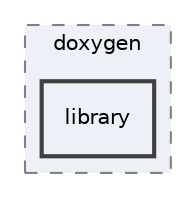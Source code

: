 digraph "out/doc_out/objects/cv3/doxygen/library"
{
 // INTERACTIVE_SVG=YES
 // LATEX_PDF_SIZE
  bgcolor="transparent";
  edge [fontname="Helvetica",fontsize="10",labelfontname="Helvetica",labelfontsize="10"];
  node [fontname="Helvetica",fontsize="10",shape=record];
  compound=true
  subgraph clusterdir_62e28bd9110ce3e47f59b6deb0829892 {
    graph [ bgcolor="#edf0f7", pencolor="grey50", style="filled,dashed,", label="doxygen", fontname="Helvetica", fontsize="10", URL="dir_62e28bd9110ce3e47f59b6deb0829892.html"]
  dir_33b0090c732afc633cd5f0015625e7e2 [shape=box, label="library", style="filled,bold,", fillcolor="#edf0f7", color="grey25", URL="dir_33b0090c732afc633cd5f0015625e7e2.html"];
  }
}
